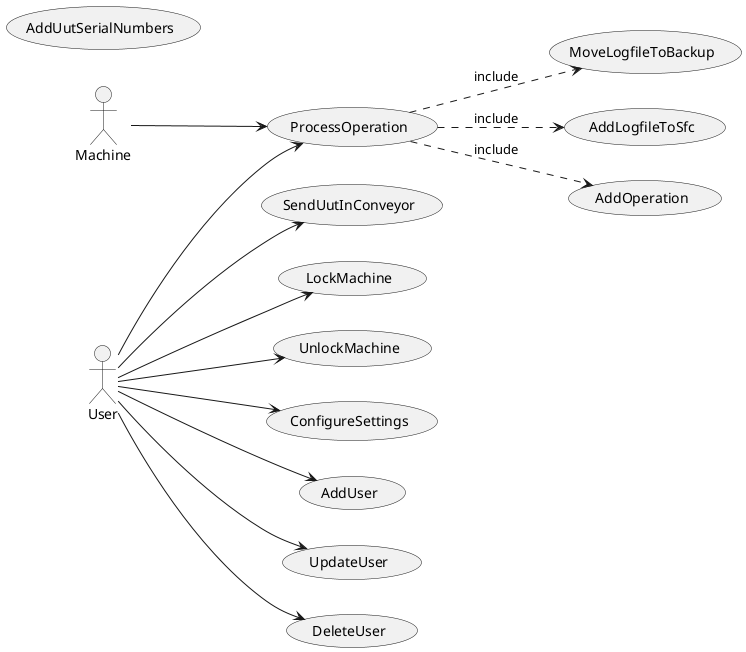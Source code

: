 @startuml Use cases
left to right direction

usecase (ProcessOperation)
usecase (MoveLogfileToBackup)
usecase (AddLogfileToSfc)
usecase (SendUutInConveyor)
usecase (AddUutSerialNumbers)
usecase (LockMachine)
usecase (UnlockMachine)
usecase (AddOperation)

:User: --> (ProcessOperation)
:User: --> (UnlockMachine)
:User: --> (ConfigureSettings)
:User: --> (AddUser)
:User: --> (UpdateUser)
:User: --> (DeleteUser)
:User: --> (SendUutInConveyor)
:User: --> (LockMachine)

:Machine: --> (ProcessOperation)
(ProcessOperation) ..> (MoveLogfileToBackup) : "include"
(ProcessOperation) ..> (AddLogfileToSfc) : "include"
(ProcessOperation) ..> (AddOperation) : "include"

@enduml